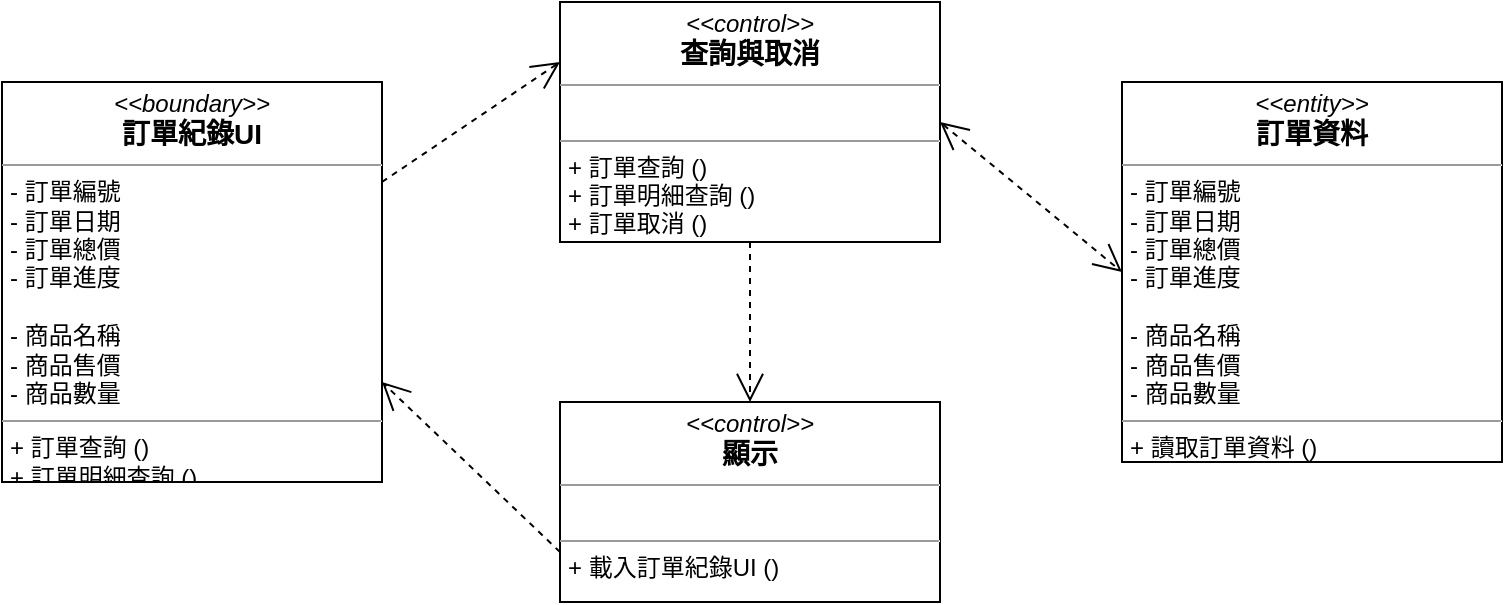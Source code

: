 <mxfile version="14.4.2" type="github"><diagram id="-KLkEyPuGdkShUIQ8Qsh" name="Page-1"><mxGraphModel dx="1248" dy="677" grid="1" gridSize="10" guides="1" tooltips="1" connect="1" arrows="1" fold="1" page="1" pageScale="1" pageWidth="827" pageHeight="1169" math="0" shadow="0"><root><mxCell id="0"/><mxCell id="1" parent="0"/><mxCell id="b5j9oB7XHIr3HWaPkiBB-2" value="&lt;p style=&quot;margin: 0px ; margin-top: 4px ; text-align: center&quot;&gt;&lt;i&gt;&amp;lt;&amp;lt;boundary&amp;gt;&amp;gt;&lt;/i&gt;&lt;br&gt;&lt;b&gt;&lt;font style=&quot;font-size: 14px&quot;&gt;訂單紀錄UI&lt;/font&gt;&lt;/b&gt;&lt;/p&gt;&lt;hr size=&quot;1&quot;&gt;&lt;p style=&quot;margin: 0px ; margin-left: 4px&quot;&gt;- 訂單編號&lt;br&gt;- 訂單日期&lt;/p&gt;&lt;p style=&quot;margin: 0px ; margin-left: 4px&quot;&gt;- 訂單總價&lt;/p&gt;&lt;p style=&quot;margin: 0px ; margin-left: 4px&quot;&gt;- 訂單進度&lt;/p&gt;&lt;p style=&quot;margin: 0px ; margin-left: 4px&quot;&gt;&lt;br&gt;&lt;/p&gt;&lt;p style=&quot;margin: 0px ; margin-left: 4px&quot;&gt;- 商品名稱&lt;/p&gt;&lt;p style=&quot;margin: 0px ; margin-left: 4px&quot;&gt;- 商品售價&lt;/p&gt;&lt;p style=&quot;margin: 0px ; margin-left: 4px&quot;&gt;- 商品數量&lt;/p&gt;&lt;hr size=&quot;1&quot;&gt;&lt;p style=&quot;margin: 0px ; margin-left: 4px&quot;&gt;+ 訂單查詢 ()&lt;br&gt;+ 訂單明細查詢 ()&lt;/p&gt;" style="verticalAlign=top;align=left;overflow=fill;fontSize=12;fontFamily=Helvetica;html=1;" vertex="1" parent="1"><mxGeometry x="39" y="470" width="190" height="200" as="geometry"/></mxCell><mxCell id="b5j9oB7XHIr3HWaPkiBB-4" value="&lt;p style=&quot;margin: 0px ; margin-top: 4px ; text-align: center&quot;&gt;&lt;i&gt;&amp;lt;&amp;lt;control&amp;gt;&amp;gt;&lt;/i&gt;&lt;br&gt;&lt;b&gt;&lt;font style=&quot;font-size: 14px&quot;&gt;查詢與取消&lt;/font&gt;&lt;/b&gt;&lt;/p&gt;&lt;hr size=&quot;1&quot;&gt;&lt;p style=&quot;margin: 0px ; margin-left: 4px&quot;&gt;&lt;br&gt;&lt;/p&gt;&lt;hr size=&quot;1&quot;&gt;&lt;p style=&quot;margin: 0px ; margin-left: 4px&quot;&gt;+ 訂單查詢 ()&lt;br&gt;+ 訂單明細查詢 ()&lt;/p&gt;&lt;p style=&quot;margin: 0px ; margin-left: 4px&quot;&gt;+ 訂單取消 ()&lt;/p&gt;" style="verticalAlign=top;align=left;overflow=fill;fontSize=12;fontFamily=Helvetica;html=1;" vertex="1" parent="1"><mxGeometry x="318" y="430" width="190" height="120" as="geometry"/></mxCell><mxCell id="b5j9oB7XHIr3HWaPkiBB-5" value="&lt;p style=&quot;margin: 0px ; margin-top: 4px ; text-align: center&quot;&gt;&lt;i&gt;&amp;lt;&amp;lt;control&amp;gt;&amp;gt;&lt;/i&gt;&lt;br&gt;&lt;b&gt;&lt;font style=&quot;font-size: 14px&quot;&gt;顯示&lt;/font&gt;&lt;/b&gt;&lt;/p&gt;&lt;hr size=&quot;1&quot;&gt;&lt;p style=&quot;margin: 0px ; margin-left: 4px&quot;&gt;&lt;br&gt;&lt;/p&gt;&lt;hr size=&quot;1&quot;&gt;&lt;p style=&quot;margin: 0px ; margin-left: 4px&quot;&gt;+ 載入訂單紀錄UI ()&lt;br&gt;&lt;/p&gt;" style="verticalAlign=top;align=left;overflow=fill;fontSize=12;fontFamily=Helvetica;html=1;" vertex="1" parent="1"><mxGeometry x="318" y="630" width="190" height="100" as="geometry"/></mxCell><mxCell id="b5j9oB7XHIr3HWaPkiBB-6" value="&lt;p style=&quot;margin: 0px ; margin-top: 4px ; text-align: center&quot;&gt;&lt;i&gt;&amp;lt;&amp;lt;entity&amp;gt;&amp;gt;&lt;/i&gt;&lt;br&gt;&lt;b&gt;&lt;font style=&quot;font-size: 14px&quot;&gt;訂單資料&lt;/font&gt;&lt;/b&gt;&lt;/p&gt;&lt;hr size=&quot;1&quot;&gt;&lt;p style=&quot;margin: 0px ; margin-left: 4px&quot;&gt;- 訂單編號&lt;br&gt;- 訂單日期&lt;/p&gt;&lt;p style=&quot;margin: 0px ; margin-left: 4px&quot;&gt;- 訂單總價&lt;/p&gt;&lt;p style=&quot;margin: 0px ; margin-left: 4px&quot;&gt;- 訂單進度&lt;/p&gt;&lt;p style=&quot;margin: 0px ; margin-left: 4px&quot;&gt;&lt;br&gt;&lt;/p&gt;&lt;p style=&quot;margin: 0px ; margin-left: 4px&quot;&gt;- 商品名稱&lt;/p&gt;&lt;p style=&quot;margin: 0px ; margin-left: 4px&quot;&gt;- 商品售價&lt;/p&gt;&lt;p style=&quot;margin: 0px ; margin-left: 4px&quot;&gt;- 商品數量&lt;/p&gt;&lt;hr size=&quot;1&quot;&gt;&lt;p style=&quot;margin: 0px ; margin-left: 4px&quot;&gt;+ 讀取訂單資料 ()&lt;br&gt;&lt;/p&gt;" style="verticalAlign=top;align=left;overflow=fill;fontSize=12;fontFamily=Helvetica;html=1;" vertex="1" parent="1"><mxGeometry x="599" y="470" width="190" height="190" as="geometry"/></mxCell><mxCell id="b5j9oB7XHIr3HWaPkiBB-11" value="" style="endArrow=open;endSize=12;dashed=1;html=1;exitX=1;exitY=0.25;exitDx=0;exitDy=0;entryX=0;entryY=0.25;entryDx=0;entryDy=0;" edge="1" parent="1" source="b5j9oB7XHIr3HWaPkiBB-2" target="b5j9oB7XHIr3HWaPkiBB-4"><mxGeometry width="160" relative="1" as="geometry"><mxPoint x="249" y="590" as="sourcePoint"/><mxPoint x="369" y="590" as="targetPoint"/></mxGeometry></mxCell><mxCell id="b5j9oB7XHIr3HWaPkiBB-12" value="" style="endArrow=open;endSize=12;dashed=1;html=1;exitX=0.5;exitY=1;exitDx=0;exitDy=0;entryX=0.5;entryY=0;entryDx=0;entryDy=0;" edge="1" parent="1" source="b5j9oB7XHIr3HWaPkiBB-4" target="b5j9oB7XHIr3HWaPkiBB-5"><mxGeometry width="160" relative="1" as="geometry"><mxPoint x="249" y="620" as="sourcePoint"/><mxPoint x="338" y="560" as="targetPoint"/></mxGeometry></mxCell><mxCell id="b5j9oB7XHIr3HWaPkiBB-14" value="" style="endArrow=open;endSize=12;dashed=1;html=1;exitX=0;exitY=0.75;exitDx=0;exitDy=0;entryX=1;entryY=0.75;entryDx=0;entryDy=0;" edge="1" parent="1" source="b5j9oB7XHIr3HWaPkiBB-5" target="b5j9oB7XHIr3HWaPkiBB-2"><mxGeometry width="160" relative="1" as="geometry"><mxPoint x="299" y="630" as="sourcePoint"/><mxPoint x="239" y="570" as="targetPoint"/></mxGeometry></mxCell><mxCell id="b5j9oB7XHIr3HWaPkiBB-15" value="" style="endArrow=open;startArrow=open;endFill=0;startFill=0;html=1;dashed=1;exitX=1;exitY=0.5;exitDx=0;exitDy=0;entryX=0;entryY=0.5;entryDx=0;entryDy=0;endSize=12;startSize=12;" edge="1" parent="1" source="b5j9oB7XHIr3HWaPkiBB-4" target="b5j9oB7XHIr3HWaPkiBB-6"><mxGeometry width="160" relative="1" as="geometry"><mxPoint x="549" y="380" as="sourcePoint"/><mxPoint x="709" y="380" as="targetPoint"/></mxGeometry></mxCell></root></mxGraphModel></diagram></mxfile>